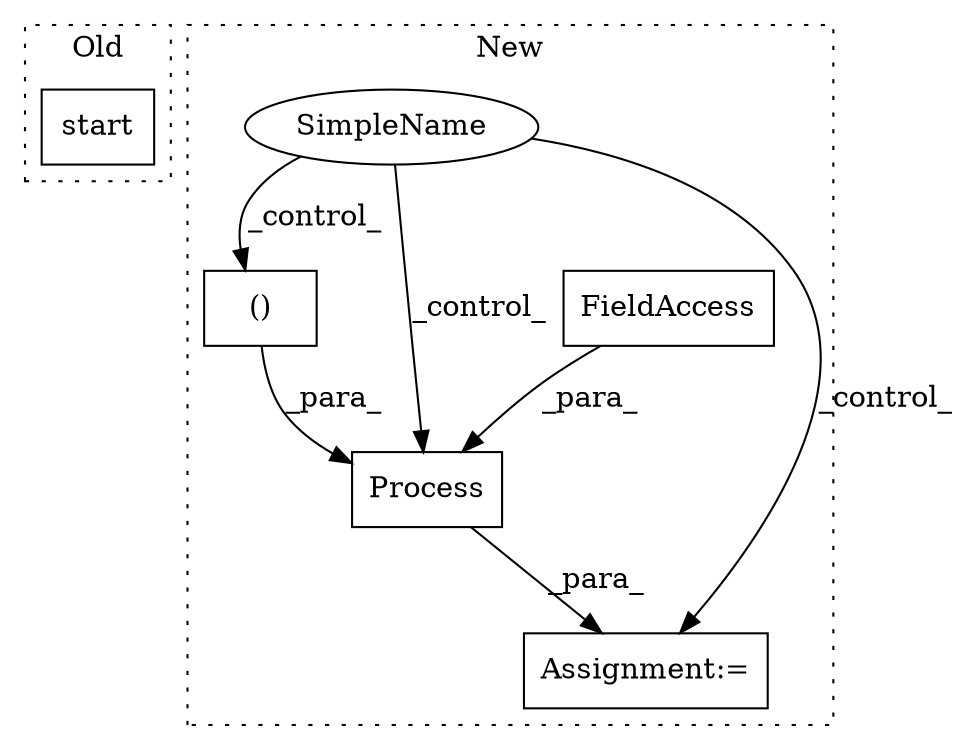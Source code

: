 digraph G {
subgraph cluster0 {
1 [label="start" a="32" s="2187" l="7" shape="box"];
label = "Old";
style="dotted";
}
subgraph cluster1 {
2 [label="Process" a="32" s="2130,2215" l="8,2" shape="box"];
3 [label="()" a="106" s="2166" l="49" shape="box"];
4 [label="FieldAccess" a="22" s="2138" l="16" shape="box"];
5 [label="SimpleName" a="42" s="" l="" shape="ellipse"];
6 [label="Assignment:=" a="7" s="2113" l="1" shape="box"];
label = "New";
style="dotted";
}
2 -> 6 [label="_para_"];
3 -> 2 [label="_para_"];
4 -> 2 [label="_para_"];
5 -> 6 [label="_control_"];
5 -> 2 [label="_control_"];
5 -> 3 [label="_control_"];
}